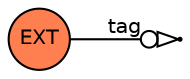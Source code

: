 digraph pwb_model {
	rankdir=LR;
	size="8,5"
	node [ shape = circle , fontname = "Helvetica" , fontsize = 10 , height = 0.1 , width = 0.1 , margin = 0.01 ,  style=filled ];
	edge [ fontname = "Helvetica" , forcelabels= true , fontsize = 10 ];
        "EXT" [shape=circle , regular=1, style=filled , fillcolor=coral ];
        "REF1" [shape=point , label ="", width=0.02 , height=0.02, regular=1, style=filled , fillcolor=black ];
	EXT -> REF1 [ label = "tag" , arrowhead = "emptyodot" ];
}
